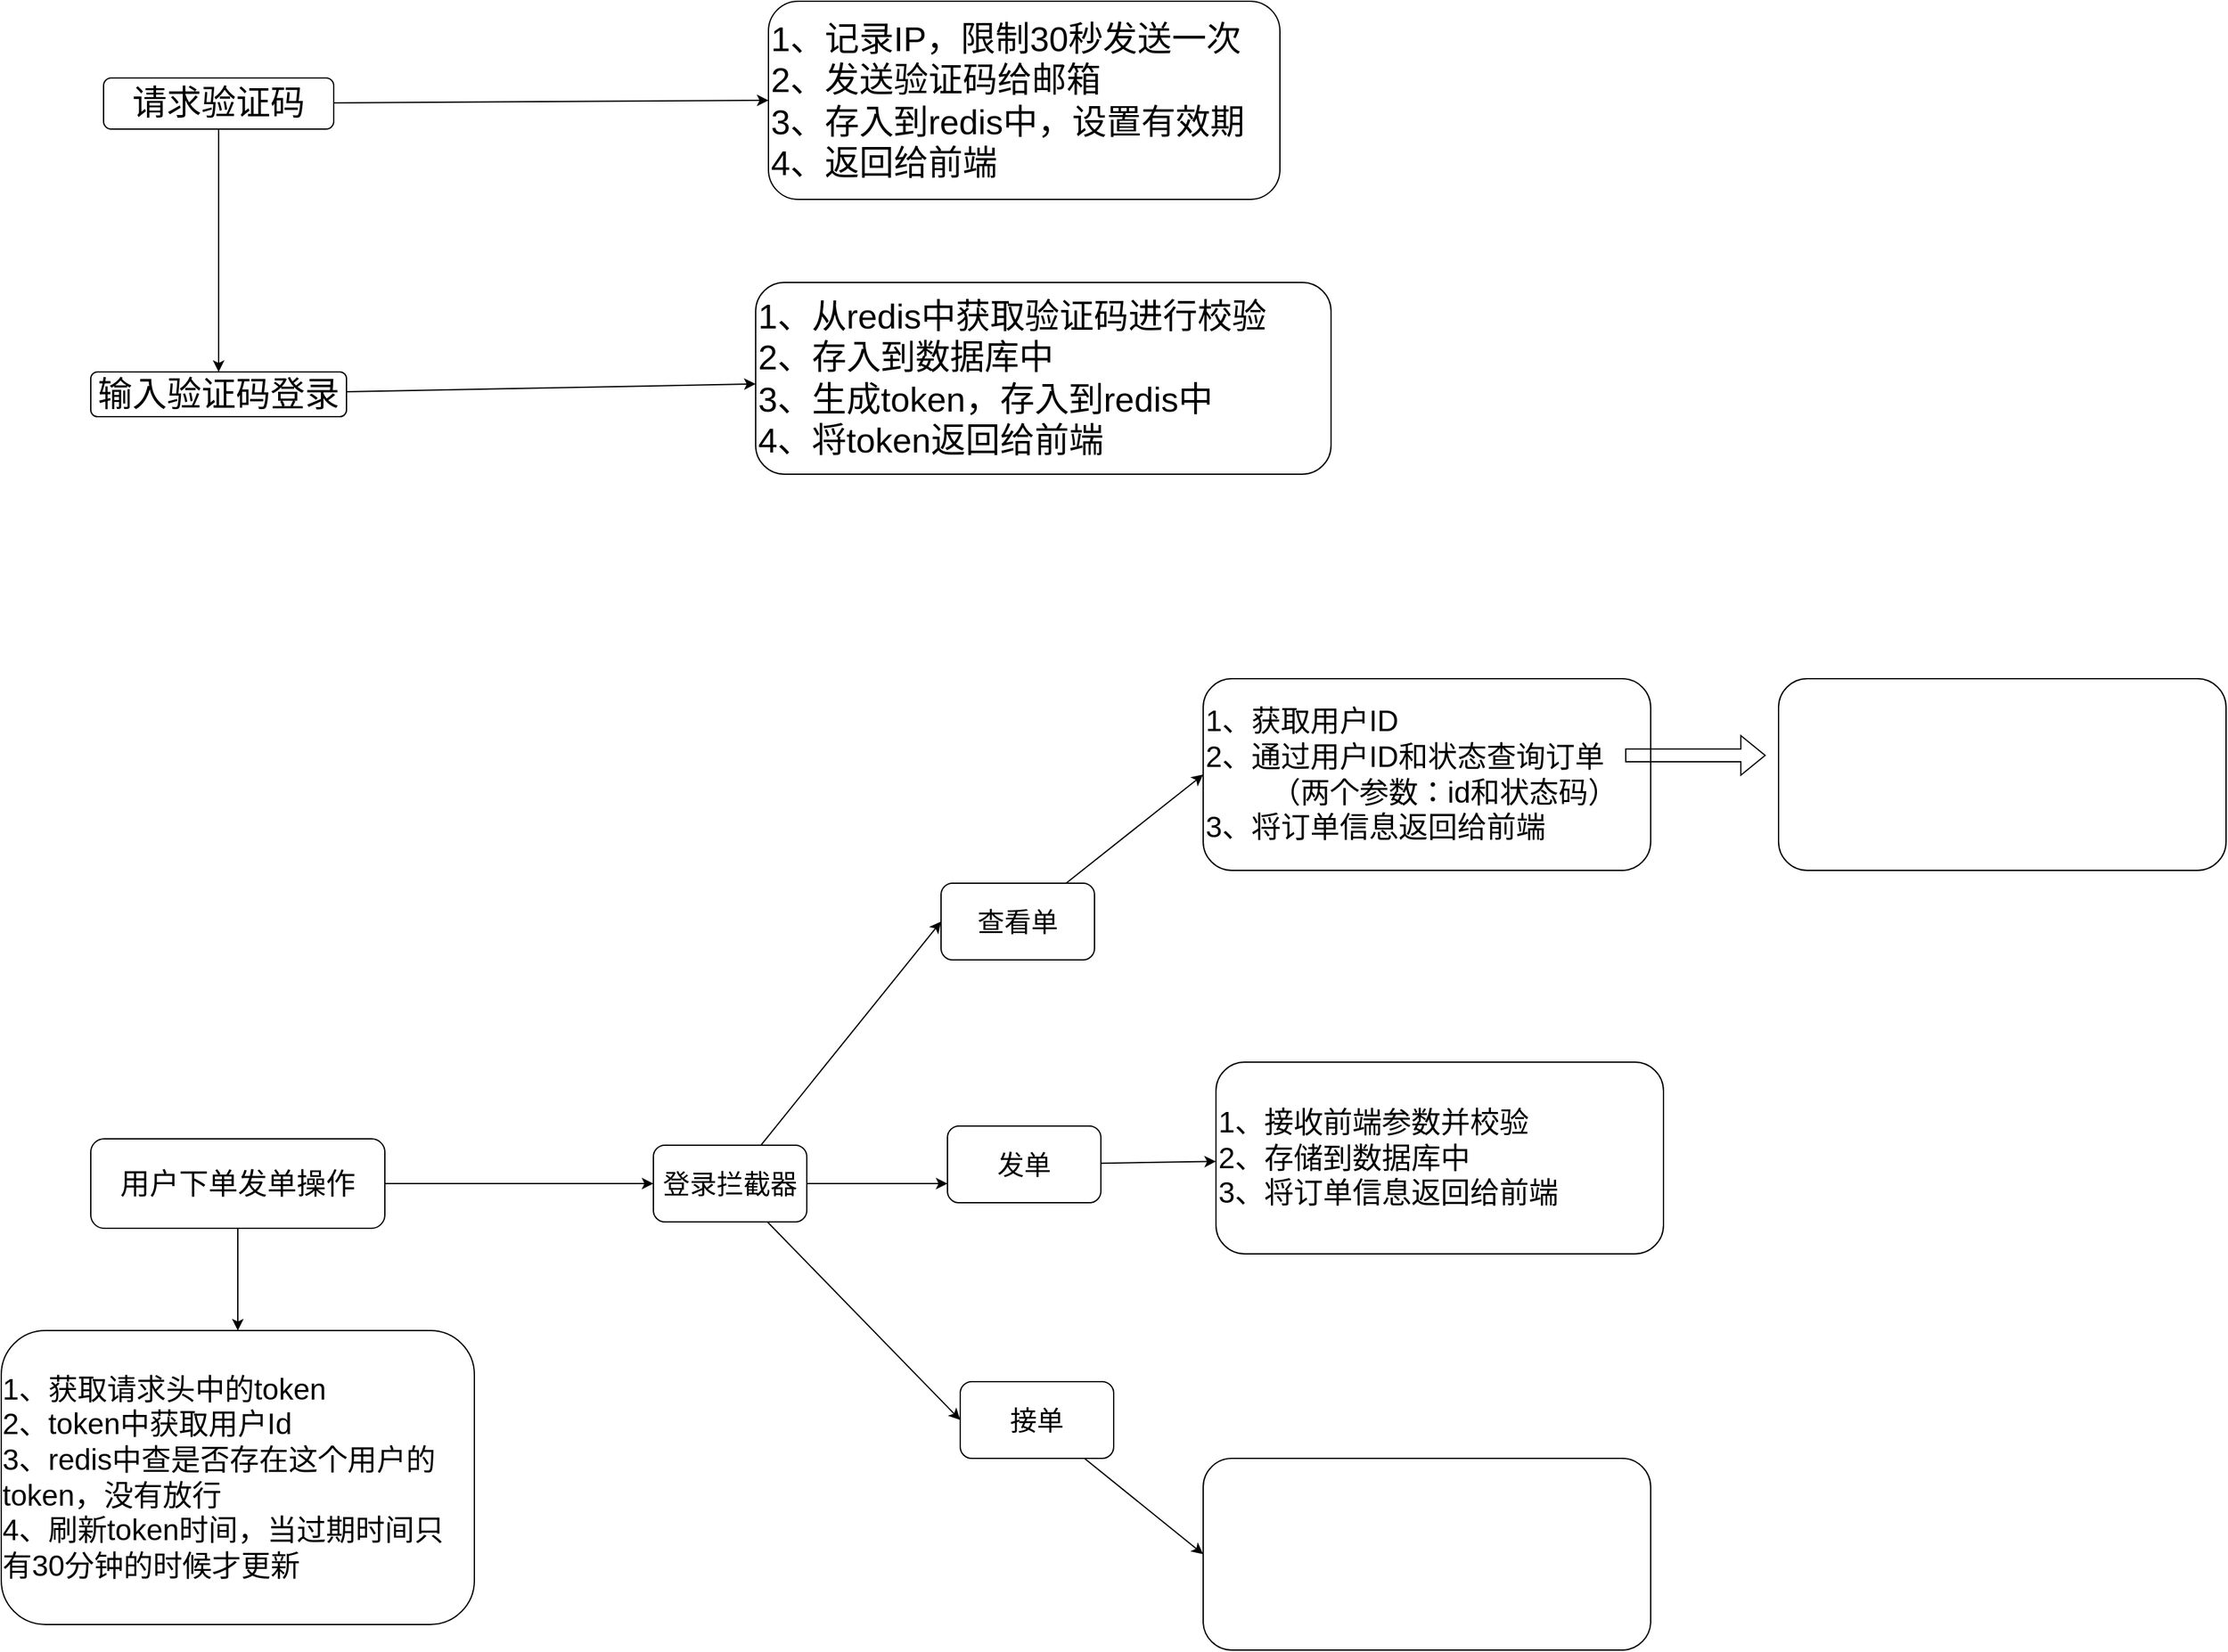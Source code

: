 <mxfile version="16.5.1" type="device"><diagram name="登录模块" id="03018318-947c-dd8e-b7a3-06fadd420f32"><mxGraphModel dx="2773" dy="1029" grid="1" gridSize="10" guides="1" tooltips="1" connect="1" arrows="1" fold="1" page="1" pageScale="1" pageWidth="1100" pageHeight="850" background="#ffffff" math="0" shadow="0"><root><mxCell id="0"/><mxCell id="1" parent="0"/><mxCell id="Gs5081mqONbeZFG28Tmi-19" style="edgeStyle=none;rounded=0;orthogonalLoop=1;jettySize=auto;html=1;entryX=0;entryY=0.5;entryDx=0;entryDy=0;fontSize=27;fontColor=#000000;" parent="1" source="Gs5081mqONbeZFG28Tmi-16" target="Gs5081mqONbeZFG28Tmi-18" edge="1"><mxGeometry relative="1" as="geometry"/></mxCell><mxCell id="Gs5081mqONbeZFG28Tmi-22" style="edgeStyle=none;rounded=0;orthogonalLoop=1;jettySize=auto;html=1;entryX=0.5;entryY=0;entryDx=0;entryDy=0;fontSize=27;fontColor=#000000;" parent="1" source="Gs5081mqONbeZFG28Tmi-16" target="Gs5081mqONbeZFG28Tmi-20" edge="1"><mxGeometry relative="1" as="geometry"/></mxCell><mxCell id="Gs5081mqONbeZFG28Tmi-16" value="请求验证码" style="rounded=1;whiteSpace=wrap;html=1;fontSize=27;fontColor=#000000;" parent="1" vertex="1"><mxGeometry x="50" y="150" width="180" height="40" as="geometry"/></mxCell><mxCell id="Gs5081mqONbeZFG28Tmi-17" style="edgeStyle=none;rounded=0;orthogonalLoop=1;jettySize=auto;html=1;exitX=1;exitY=0.75;exitDx=0;exitDy=0;fontSize=27;fontColor=#000000;" parent="1" source="Gs5081mqONbeZFG28Tmi-16" target="Gs5081mqONbeZFG28Tmi-16" edge="1"><mxGeometry relative="1" as="geometry"/></mxCell><mxCell id="Gs5081mqONbeZFG28Tmi-18" value="1、记录IP，限制30秒发送一次&lt;br&gt;2、发送验证码给邮箱&lt;br&gt;3、存入到redis中，设置有效期&lt;br&gt;4、返回给前端" style="rounded=1;whiteSpace=wrap;html=1;fontSize=27;fontColor=#000000;align=left;" parent="1" vertex="1"><mxGeometry x="570" y="90" width="400" height="155" as="geometry"/></mxCell><mxCell id="Gs5081mqONbeZFG28Tmi-24" style="edgeStyle=none;rounded=0;orthogonalLoop=1;jettySize=auto;html=1;fontSize=27;fontColor=#000000;" parent="1" source="Gs5081mqONbeZFG28Tmi-20" target="Gs5081mqONbeZFG28Tmi-23" edge="1"><mxGeometry relative="1" as="geometry"/></mxCell><mxCell id="Gs5081mqONbeZFG28Tmi-20" value="输入验证码登录" style="rounded=1;whiteSpace=wrap;html=1;fontSize=27;fontColor=#000000;" parent="1" vertex="1"><mxGeometry x="40" y="380" width="200" height="35" as="geometry"/></mxCell><mxCell id="Gs5081mqONbeZFG28Tmi-23" value="1、从redis中获取验证码进行校验&lt;br&gt;2、存入到数据库中&lt;br&gt;3、生成token，存入到redis中&lt;br&gt;4、将token返回给前端" style="rounded=1;whiteSpace=wrap;html=1;fontSize=27;fontColor=#000000;align=left;" parent="1" vertex="1"><mxGeometry x="560" y="310" width="450" height="150" as="geometry"/></mxCell><mxCell id="XMo5fVAvyMji2do4DzdF-6" style="edgeStyle=orthogonalEdgeStyle;rounded=0;orthogonalLoop=1;jettySize=auto;html=1;entryX=0;entryY=0.5;entryDx=0;entryDy=0;fontSize=21;" edge="1" parent="1" source="Gs5081mqONbeZFG28Tmi-26" target="XMo5fVAvyMji2do4DzdF-5"><mxGeometry relative="1" as="geometry"/></mxCell><mxCell id="XMo5fVAvyMji2do4DzdF-10" style="edgeStyle=none;rounded=0;orthogonalLoop=1;jettySize=auto;html=1;entryX=0.5;entryY=0;entryDx=0;entryDy=0;fontSize=21;" edge="1" parent="1" source="Gs5081mqONbeZFG28Tmi-26" target="Gs5081mqONbeZFG28Tmi-33"><mxGeometry relative="1" as="geometry"/></mxCell><mxCell id="Gs5081mqONbeZFG28Tmi-26" value="用户下单发单操作" style="rounded=1;whiteSpace=wrap;html=1;fontSize=23;fontColor=#000000;" parent="1" vertex="1"><mxGeometry x="40" y="980" width="230" height="70" as="geometry"/></mxCell><mxCell id="XMo5fVAvyMji2do4DzdF-12" style="edgeStyle=none;rounded=0;orthogonalLoop=1;jettySize=auto;html=1;entryX=0;entryY=0.5;entryDx=0;entryDy=0;fontSize=23;" edge="1" parent="1" source="XMo5fVAvyMji2do4DzdF-2" target="XMo5fVAvyMji2do4DzdF-11"><mxGeometry relative="1" as="geometry"/></mxCell><mxCell id="XMo5fVAvyMji2do4DzdF-2" value="查看单" style="rounded=1;whiteSpace=wrap;html=1;fontSize=21;" vertex="1" parent="1"><mxGeometry x="705" y="780" width="120" height="60" as="geometry"/></mxCell><mxCell id="XMo5fVAvyMji2do4DzdF-15" style="edgeStyle=none;rounded=0;orthogonalLoop=1;jettySize=auto;html=1;fontSize=23;" edge="1" parent="1" source="XMo5fVAvyMji2do4DzdF-3" target="XMo5fVAvyMji2do4DzdF-13"><mxGeometry relative="1" as="geometry"/></mxCell><mxCell id="XMo5fVAvyMji2do4DzdF-3" value="发单" style="rounded=1;whiteSpace=wrap;html=1;fontSize=21;" vertex="1" parent="1"><mxGeometry x="710" y="970" width="120" height="60" as="geometry"/></mxCell><mxCell id="XMo5fVAvyMji2do4DzdF-16" style="edgeStyle=none;rounded=0;orthogonalLoop=1;jettySize=auto;html=1;fontSize=23;entryX=0;entryY=0.5;entryDx=0;entryDy=0;" edge="1" parent="1" source="XMo5fVAvyMji2do4DzdF-4" target="XMo5fVAvyMji2do4DzdF-14"><mxGeometry relative="1" as="geometry"/></mxCell><mxCell id="XMo5fVAvyMji2do4DzdF-4" value="接单" style="rounded=1;whiteSpace=wrap;html=1;fontSize=21;" vertex="1" parent="1"><mxGeometry x="720" y="1170" width="120" height="60" as="geometry"/></mxCell><mxCell id="Gs5081mqONbeZFG28Tmi-33" value="&lt;div style=&quot;text-align: left; font-size: 23px;&quot;&gt;&lt;span style=&quot;font-size: 23px;&quot;&gt;1、获取请求头中的token&lt;/span&gt;&lt;/div&gt;&lt;div style=&quot;text-align: left; font-size: 23px;&quot;&gt;&lt;span style=&quot;font-size: 23px;&quot;&gt;2、token中获取用户Id&lt;/span&gt;&lt;/div&gt;&lt;div style=&quot;text-align: left; font-size: 23px;&quot;&gt;&lt;span style=&quot;font-size: 23px;&quot;&gt;3、redis中查是否存在这个用户的token，没有放行&lt;/span&gt;&lt;/div&gt;&lt;div style=&quot;text-align: left; font-size: 23px;&quot;&gt;&lt;span style=&quot;font-size: 23px;&quot;&gt;4、刷新token时间，当过期时间只有30分钟的时候才更新&lt;/span&gt;&lt;/div&gt;" style="rounded=1;whiteSpace=wrap;html=1;fontSize=23;fontColor=#000000;" parent="1" vertex="1"><mxGeometry x="-30" y="1130" width="370" height="230" as="geometry"/></mxCell><mxCell id="XMo5fVAvyMji2do4DzdF-7" style="rounded=0;orthogonalLoop=1;jettySize=auto;html=1;entryX=0;entryY=0.5;entryDx=0;entryDy=0;fontSize=21;" edge="1" parent="1" source="XMo5fVAvyMji2do4DzdF-5" target="XMo5fVAvyMji2do4DzdF-2"><mxGeometry relative="1" as="geometry"/></mxCell><mxCell id="XMo5fVAvyMji2do4DzdF-8" style="edgeStyle=none;rounded=0;orthogonalLoop=1;jettySize=auto;html=1;entryX=0;entryY=0.75;entryDx=0;entryDy=0;fontSize=21;" edge="1" parent="1" source="XMo5fVAvyMji2do4DzdF-5" target="XMo5fVAvyMji2do4DzdF-3"><mxGeometry relative="1" as="geometry"/></mxCell><mxCell id="XMo5fVAvyMji2do4DzdF-9" style="edgeStyle=none;rounded=0;orthogonalLoop=1;jettySize=auto;html=1;fontSize=21;entryX=0;entryY=0.5;entryDx=0;entryDy=0;" edge="1" parent="1" source="XMo5fVAvyMji2do4DzdF-5" target="XMo5fVAvyMji2do4DzdF-4"><mxGeometry relative="1" as="geometry"><mxPoint x="850" y="1100" as="targetPoint"/></mxGeometry></mxCell><mxCell id="XMo5fVAvyMji2do4DzdF-5" value="登录拦截器" style="rounded=1;whiteSpace=wrap;html=1;fontSize=21;" vertex="1" parent="1"><mxGeometry x="480" y="985" width="120" height="60" as="geometry"/></mxCell><mxCell id="XMo5fVAvyMji2do4DzdF-11" value="&lt;div style=&quot;font-size: 23px&quot;&gt;1、获取用户ID&lt;/div&gt;&lt;div style=&quot;font-size: 23px&quot;&gt;2、通过用户ID和状态查询订单&lt;/div&gt;&lt;div style=&quot;font-size: 23px&quot;&gt;&lt;span style=&quot;white-space: pre&quot;&gt;&#9;&lt;/span&gt;（两个参数：id和状态码）&lt;br&gt;&lt;/div&gt;&lt;div style=&quot;font-size: 23px&quot;&gt;3、将订单信息返回给前端&lt;/div&gt;" style="rounded=1;whiteSpace=wrap;html=1;fontSize=23;fontColor=#000000;align=left;" vertex="1" parent="1"><mxGeometry x="910" y="620" width="350" height="150" as="geometry"/></mxCell><mxCell id="XMo5fVAvyMji2do4DzdF-13" value="&lt;div style=&quot;font-size: 23px&quot;&gt;&lt;div&gt;1、接收前端参数并校验&lt;/div&gt;&lt;div&gt;2、存储到数据库中&lt;/div&gt;&lt;div&gt;3、将订单信息返回给前端&lt;/div&gt;&lt;/div&gt;" style="rounded=1;whiteSpace=wrap;html=1;fontSize=23;fontColor=#000000;align=left;" vertex="1" parent="1"><mxGeometry x="920" y="920" width="350" height="150" as="geometry"/></mxCell><mxCell id="XMo5fVAvyMji2do4DzdF-14" value="&lt;div style=&quot;font-size: 23px&quot;&gt;&lt;br&gt;&lt;/div&gt;" style="rounded=1;whiteSpace=wrap;html=1;fontSize=23;fontColor=#000000;align=left;" vertex="1" parent="1"><mxGeometry x="910" y="1230" width="350" height="150" as="geometry"/></mxCell><mxCell id="XMo5fVAvyMji2do4DzdF-17" value="" style="rounded=1;whiteSpace=wrap;html=1;fontSize=23;fontColor=#000000;align=left;" vertex="1" parent="1"><mxGeometry x="1360" y="620" width="350" height="150" as="geometry"/></mxCell><mxCell id="XMo5fVAvyMji2do4DzdF-18" value="" style="shape=flexArrow;endArrow=classic;html=1;rounded=0;fontSize=23;" edge="1" parent="1"><mxGeometry width="50" height="50" relative="1" as="geometry"><mxPoint x="1240" y="680" as="sourcePoint"/><mxPoint x="1350" y="680" as="targetPoint"/></mxGeometry></mxCell></root></mxGraphModel></diagram></mxfile>